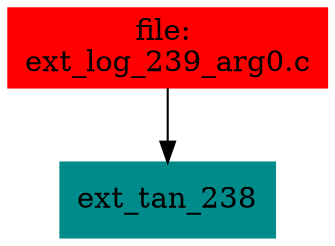 digraph G {
node [shape=box]

0 [label="file: 
ext_log_239_arg0.c",color=red, style=filled]
1 [label="ext_tan_238",color=cyan4, style=filled]
0 -> 1


}

